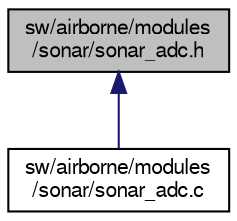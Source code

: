 digraph "sw/airborne/modules/sonar/sonar_adc.h"
{
  edge [fontname="FreeSans",fontsize="10",labelfontname="FreeSans",labelfontsize="10"];
  node [fontname="FreeSans",fontsize="10",shape=record];
  Node1 [label="sw/airborne/modules\l/sonar/sonar_adc.h",height=0.2,width=0.4,color="black", fillcolor="grey75", style="filled", fontcolor="black"];
  Node1 -> Node2 [dir="back",color="midnightblue",fontsize="10",style="solid",fontname="FreeSans"];
  Node2 [label="sw/airborne/modules\l/sonar/sonar_adc.c",height=0.2,width=0.4,color="black", fillcolor="white", style="filled",URL="$sonar__adc_8c.html"];
}
